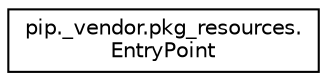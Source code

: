 digraph "Graphical Class Hierarchy"
{
 // LATEX_PDF_SIZE
  edge [fontname="Helvetica",fontsize="10",labelfontname="Helvetica",labelfontsize="10"];
  node [fontname="Helvetica",fontsize="10",shape=record];
  rankdir="LR";
  Node0 [label="pip._vendor.pkg_resources.\lEntryPoint",height=0.2,width=0.4,color="black", fillcolor="white", style="filled",URL="$classpip_1_1__vendor_1_1pkg__resources_1_1EntryPoint.html",tooltip=" "];
}
